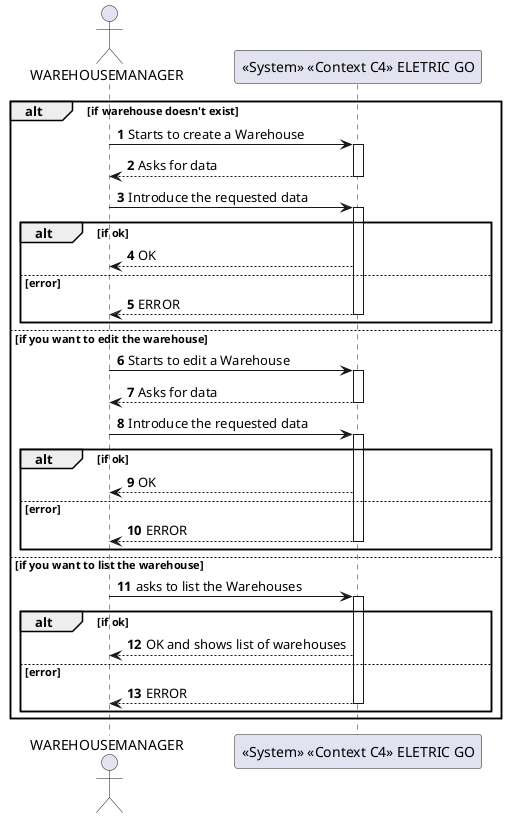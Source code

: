 @startuml Sequence Diagram
autonumber

actor WAREHOUSEMANAGER as WMR

participant "<<System>> <<Context C4>> ELETRIC GO" as SYS

alt if warehouse doesn't exist
WMR -> SYS: Starts to create a Warehouse
activate SYS 
SYS --> WMR: Asks for data
deactivate SYS
WMR-> SYS : Introduce the requested data
activate SYS  

alt if ok 


WMR <-- SYS: OK

else error 
 

WMR <-- SYS: ERROR

deactivate SYS



end alt
else if you want to edit the warehouse

WMR -> SYS: Starts to edit a Warehouse
activate SYS
SYS --> WMR: Asks for data
deactivate SYS

WMR-> SYS : Introduce the requested data
activate SYS
alt if ok 
WMR <-- SYS: OK

else error 

  

WMR <-- SYS: ERROR
deactivate SYS
end alt

else if you want to list the warehouse
WMR -> SYS: asks to list the Warehouses
alt if ok 

activate SYS

 
WMR <-- SYS: OK and shows list of warehouses

else error 


WMR <-- SYS: ERROR
deactivate SYS


end alt
end alt

@enduml